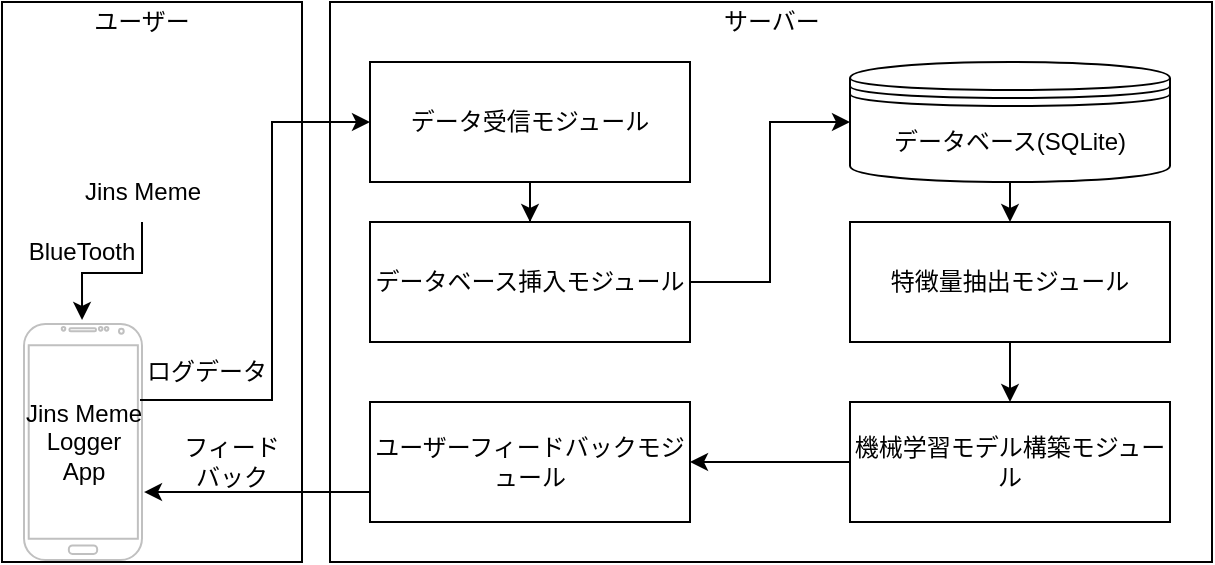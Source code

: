 <mxfile version="19.0.3" type="device"><diagram id="tdEfmZr8sup4I8eE1Usr" name="Page-1"><mxGraphModel dx="1022" dy="453" grid="1" gridSize="10" guides="1" tooltips="1" connect="1" arrows="1" fold="1" page="1" pageScale="1" pageWidth="827" pageHeight="1169" math="0" shadow="0"><root><mxCell id="0"/><mxCell id="1" parent="0"/><mxCell id="FQVBxcxHBrsAwZfMX2Vt-4" value="" style="rounded=0;whiteSpace=wrap;html=1;" parent="1" vertex="1"><mxGeometry x="35" y="280" width="150" height="280" as="geometry"/></mxCell><mxCell id="R7NH3AgXjLqJV00TxVrO-1" value="" style="verticalLabelPosition=bottom;verticalAlign=top;html=1;shadow=0;dashed=0;strokeWidth=1;shape=mxgraph.android.phone2;strokeColor=#c0c0c0;" parent="1" vertex="1"><mxGeometry x="46" y="441" width="59" height="118" as="geometry"/></mxCell><mxCell id="R7NH3AgXjLqJV00TxVrO-2" value="Jins Meme Logger App" style="text;html=1;strokeColor=none;fillColor=none;align=center;verticalAlign=middle;whiteSpace=wrap;rounded=0;" parent="1" vertex="1"><mxGeometry x="45.5" y="485" width="60" height="30" as="geometry"/></mxCell><mxCell id="R7NH3AgXjLqJV00TxVrO-3" value="" style="shape=image;html=1;verticalAlign=top;verticalLabelPosition=bottom;labelBackgroundColor=#ffffff;imageAspect=0;aspect=fixed;image=https://cdn2.iconfinder.com/data/icons/bitsies/128/Glasses-128.png" parent="1" vertex="1"><mxGeometry x="56" y="300" width="98" height="98" as="geometry"/></mxCell><mxCell id="FQVBxcxHBrsAwZfMX2Vt-3" style="edgeStyle=orthogonalEdgeStyle;rounded=0;orthogonalLoop=1;jettySize=auto;html=1;exitX=0.5;exitY=1;exitDx=0;exitDy=0;entryX=0.492;entryY=-0.017;entryDx=0;entryDy=0;entryPerimeter=0;" parent="1" source="R7NH3AgXjLqJV00TxVrO-4" target="R7NH3AgXjLqJV00TxVrO-1" edge="1"><mxGeometry relative="1" as="geometry"/></mxCell><mxCell id="R7NH3AgXjLqJV00TxVrO-4" value="Jins Meme" style="text;html=1;strokeColor=none;fillColor=none;align=center;verticalAlign=middle;whiteSpace=wrap;rounded=0;" parent="1" vertex="1"><mxGeometry x="59.5" y="360" width="91" height="30" as="geometry"/></mxCell><mxCell id="R7NH3AgXjLqJV00TxVrO-7" value="BlueTooth" style="text;html=1;strokeColor=none;fillColor=none;align=center;verticalAlign=middle;whiteSpace=wrap;rounded=0;" parent="1" vertex="1"><mxGeometry x="45" y="390" width="60" height="30" as="geometry"/></mxCell><mxCell id="R7NH3AgXjLqJV00TxVrO-9" value="" style="rounded=0;whiteSpace=wrap;html=1;" parent="1" vertex="1"><mxGeometry x="199" y="280" width="441" height="280" as="geometry"/></mxCell><mxCell id="R7NH3AgXjLqJV00TxVrO-12" value="サーバー" style="text;html=1;strokeColor=none;fillColor=none;align=center;verticalAlign=middle;whiteSpace=wrap;rounded=0;" parent="1" vertex="1"><mxGeometry x="359.5" y="280" width="120" height="20" as="geometry"/></mxCell><mxCell id="R7NH3AgXjLqJV00TxVrO-19" value="ログデータ" style="text;html=1;strokeColor=none;fillColor=none;align=center;verticalAlign=middle;whiteSpace=wrap;rounded=0;" parent="1" vertex="1"><mxGeometry x="105" y="450" width="65" height="30" as="geometry"/></mxCell><mxCell id="R7NH3AgXjLqJV00TxVrO-27" value="" style="edgeStyle=orthogonalEdgeStyle;rounded=0;orthogonalLoop=1;jettySize=auto;html=1;" parent="1" source="R7NH3AgXjLqJV00TxVrO-23" target="R7NH3AgXjLqJV00TxVrO-26" edge="1"><mxGeometry relative="1" as="geometry"/></mxCell><mxCell id="R7NH3AgXjLqJV00TxVrO-23" value="データ受信モジュール" style="rounded=0;whiteSpace=wrap;html=1;" parent="1" vertex="1"><mxGeometry x="219" y="310" width="160" height="60" as="geometry"/></mxCell><mxCell id="FQVBxcxHBrsAwZfMX2Vt-10" style="edgeStyle=orthogonalEdgeStyle;rounded=0;orthogonalLoop=1;jettySize=auto;html=1;exitX=0.5;exitY=1;exitDx=0;exitDy=0;entryX=0.5;entryY=0;entryDx=0;entryDy=0;" parent="1" source="R7NH3AgXjLqJV00TxVrO-24" target="R7NH3AgXjLqJV00TxVrO-31" edge="1"><mxGeometry relative="1" as="geometry"/></mxCell><mxCell id="R7NH3AgXjLqJV00TxVrO-24" value="データベース(SQLite)" style="shape=datastore;whiteSpace=wrap;html=1;" parent="1" vertex="1"><mxGeometry x="459" y="310" width="160" height="60" as="geometry"/></mxCell><mxCell id="FQVBxcxHBrsAwZfMX2Vt-8" style="edgeStyle=orthogonalEdgeStyle;rounded=0;orthogonalLoop=1;jettySize=auto;html=1;exitX=1;exitY=0.5;exitDx=0;exitDy=0;entryX=0;entryY=0.5;entryDx=0;entryDy=0;" parent="1" source="R7NH3AgXjLqJV00TxVrO-26" target="R7NH3AgXjLqJV00TxVrO-24" edge="1"><mxGeometry relative="1" as="geometry"/></mxCell><mxCell id="R7NH3AgXjLqJV00TxVrO-26" value="データベース挿入モジュール" style="rounded=0;whiteSpace=wrap;html=1;" parent="1" vertex="1"><mxGeometry x="219" y="390" width="160" height="60" as="geometry"/></mxCell><mxCell id="FQVBxcxHBrsAwZfMX2Vt-11" value="" style="edgeStyle=orthogonalEdgeStyle;rounded=0;orthogonalLoop=1;jettySize=auto;html=1;" parent="1" source="R7NH3AgXjLqJV00TxVrO-31" target="R7NH3AgXjLqJV00TxVrO-33" edge="1"><mxGeometry relative="1" as="geometry"/></mxCell><mxCell id="R7NH3AgXjLqJV00TxVrO-31" value="特徴量抽出モジュール" style="rounded=0;whiteSpace=wrap;html=1;" parent="1" vertex="1"><mxGeometry x="459" y="390" width="160" height="60" as="geometry"/></mxCell><mxCell id="FQVBxcxHBrsAwZfMX2Vt-12" value="" style="edgeStyle=orthogonalEdgeStyle;rounded=0;orthogonalLoop=1;jettySize=auto;html=1;" parent="1" source="R7NH3AgXjLqJV00TxVrO-33" target="R7NH3AgXjLqJV00TxVrO-35" edge="1"><mxGeometry relative="1" as="geometry"/></mxCell><mxCell id="R7NH3AgXjLqJV00TxVrO-33" value="機械学習モデル構築モジュール" style="rounded=0;whiteSpace=wrap;html=1;" parent="1" vertex="1"><mxGeometry x="459" y="480" width="160" height="60" as="geometry"/></mxCell><mxCell id="FQVBxcxHBrsAwZfMX2Vt-13" style="edgeStyle=orthogonalEdgeStyle;rounded=0;orthogonalLoop=1;jettySize=auto;html=1;exitX=0;exitY=0.75;exitDx=0;exitDy=0;entryX=1.017;entryY=0.712;entryDx=0;entryDy=0;entryPerimeter=0;" parent="1" source="R7NH3AgXjLqJV00TxVrO-35" target="R7NH3AgXjLqJV00TxVrO-1" edge="1"><mxGeometry relative="1" as="geometry"/></mxCell><mxCell id="R7NH3AgXjLqJV00TxVrO-35" value="ユーザーフィードバックモジュール" style="rounded=0;whiteSpace=wrap;html=1;" parent="1" vertex="1"><mxGeometry x="219" y="480" width="160" height="60" as="geometry"/></mxCell><mxCell id="R7NH3AgXjLqJV00TxVrO-21" value="" style="edgeStyle=orthogonalEdgeStyle;rounded=0;orthogonalLoop=1;jettySize=auto;html=1;entryX=0;entryY=0.5;entryDx=0;entryDy=0;exitX=0.983;exitY=0.322;exitDx=0;exitDy=0;exitPerimeter=0;" parent="1" source="R7NH3AgXjLqJV00TxVrO-1" target="R7NH3AgXjLqJV00TxVrO-23" edge="1"><mxGeometry relative="1" as="geometry"><Array as="points"><mxPoint x="170" y="479"/><mxPoint x="170" y="340"/></Array></mxGeometry></mxCell><mxCell id="FQVBxcxHBrsAwZfMX2Vt-6" value="ユーザー" style="text;html=1;strokeColor=none;fillColor=none;align=center;verticalAlign=middle;whiteSpace=wrap;rounded=0;" parent="1" vertex="1"><mxGeometry x="45" y="280" width="120" height="20" as="geometry"/></mxCell><mxCell id="FQVBxcxHBrsAwZfMX2Vt-14" value="フィードバック" style="text;html=1;strokeColor=none;fillColor=none;align=center;verticalAlign=middle;whiteSpace=wrap;rounded=0;" parent="1" vertex="1"><mxGeometry x="120" y="495" width="60" height="30" as="geometry"/></mxCell></root></mxGraphModel></diagram></mxfile>